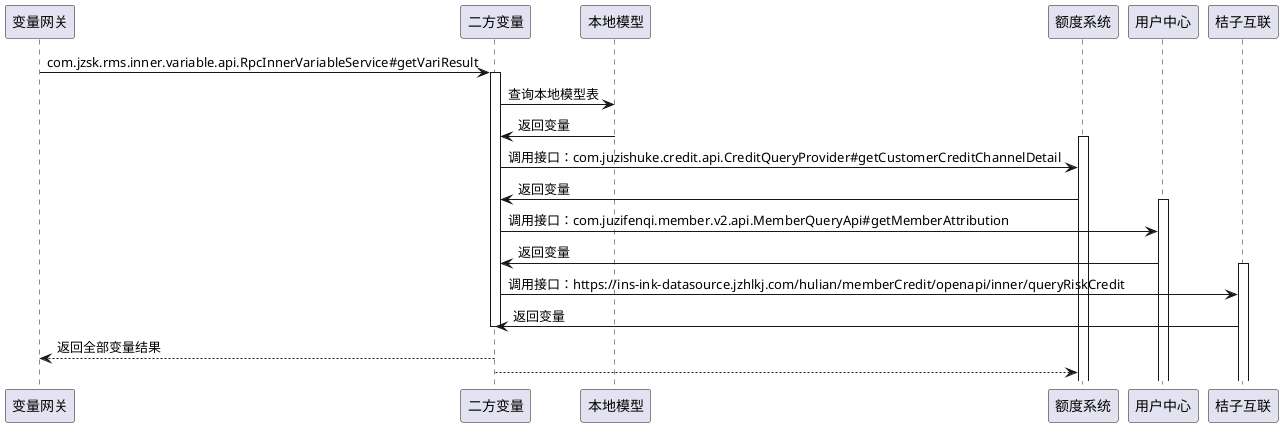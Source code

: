 @startuml
变量网关 -> 二方变量 : com.jzsk.rms.inner.variable.api.RpcInnerVariableService#getVariResult
activate 二方变量
二方变量 -> 本地模型 : 查询本地模型表
本地模型 -> 二方变量 : 返回变量
activate 额度系统
二方变量 -> 额度系统 : 调用接口：com.juzishuke.credit.api.CreditQueryProvider#getCustomerCreditChannelDetail
额度系统 -> 二方变量 : 返回变量
activate 用户中心
二方变量 -> 用户中心 : 调用接口：com.juzifenqi.member.v2.api.MemberQueryApi#getMemberAttribution
用户中心 -> 二方变量 : 返回变量
activate 桔子互联
二方变量 -> 桔子互联 : 调用接口：https://ins-ink-datasource.jzhlkj.com/hulian/memberCredit/openapi/inner/queryRiskCredit
桔子互联 -> 二方变量 : 返回变量
deactivate 二方变量
二方变量 --> 变量网关: 返回全部变量结果
return
@enduml